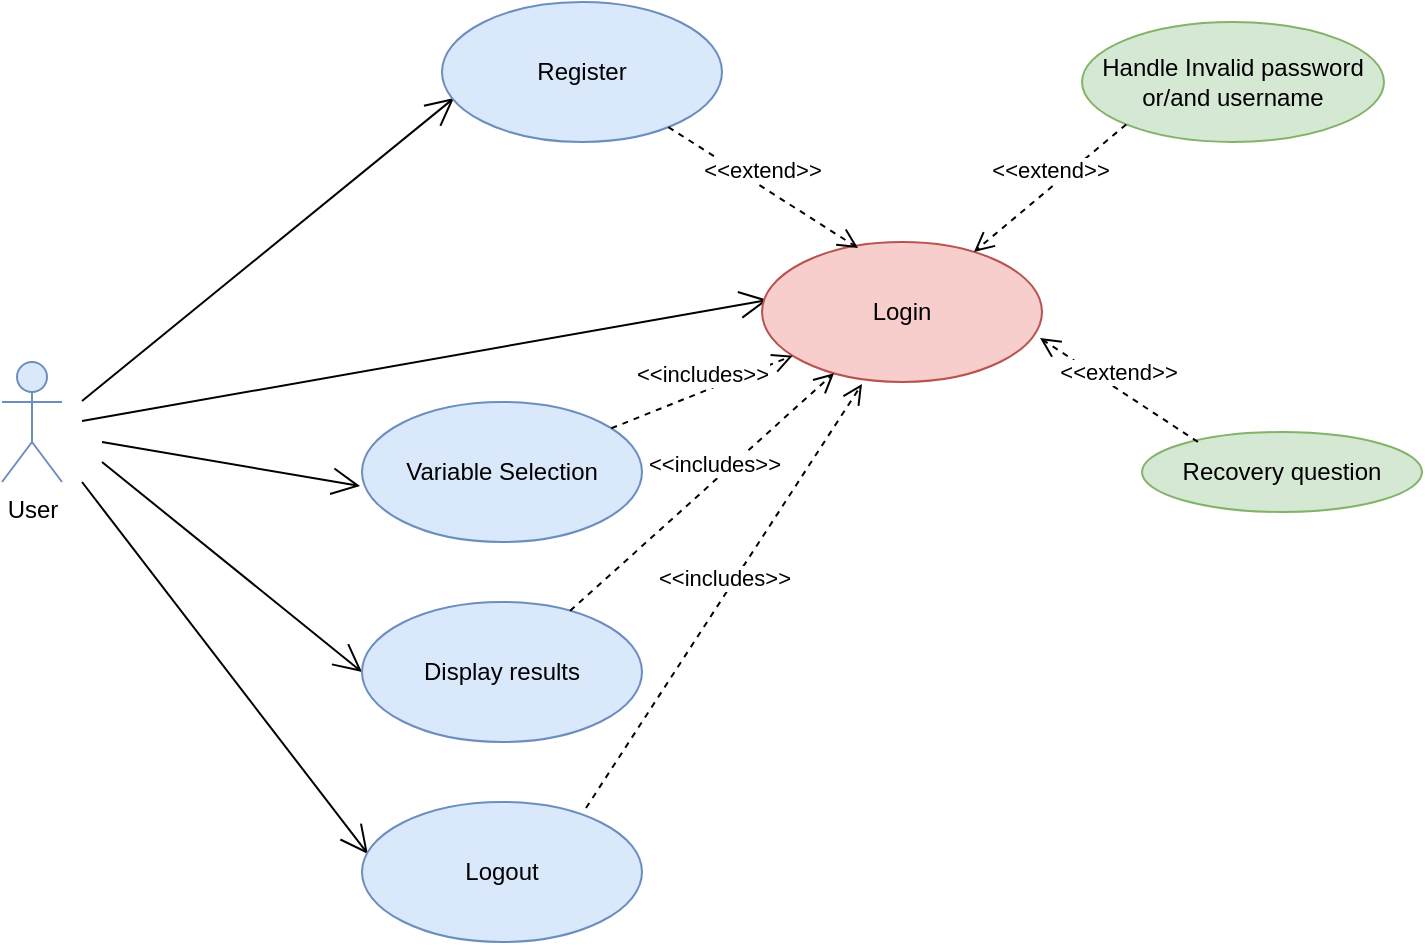 <mxfile version="12.8.4" type="github"><diagram id="8BR4YyqR2XKfRbl6BY6z" name="Page-1"><mxGraphModel dx="1035" dy="596" grid="1" gridSize="10" guides="1" tooltips="1" connect="1" arrows="1" fold="1" page="1" pageScale="1" pageWidth="850" pageHeight="1100" math="0" shadow="0"><root><mxCell id="0"/><mxCell id="1" parent="0"/><mxCell id="gU09-p-saOcFZ2r3t0F5-1" value="User" style="shape=umlActor;verticalLabelPosition=bottom;labelBackgroundColor=#ffffff;verticalAlign=top;html=1;fillColor=#dae8fc;strokeColor=#6c8ebf;" vertex="1" parent="1"><mxGeometry x="90" y="270" width="30" height="60" as="geometry"/></mxCell><mxCell id="gU09-p-saOcFZ2r3t0F5-2" value="" style="endArrow=open;endFill=1;endSize=12;html=1;entryX=0.043;entryY=0.686;entryDx=0;entryDy=0;entryPerimeter=0;" edge="1" parent="1" target="gU09-p-saOcFZ2r3t0F5-13"><mxGeometry width="160" relative="1" as="geometry"><mxPoint x="130" y="289.5" as="sourcePoint"/><mxPoint x="268" y="155" as="targetPoint"/></mxGeometry></mxCell><mxCell id="gU09-p-saOcFZ2r3t0F5-3" value="" style="endArrow=open;endFill=1;endSize=12;html=1;entryX=0.021;entryY=0.414;entryDx=0;entryDy=0;entryPerimeter=0;" edge="1" parent="1" target="gU09-p-saOcFZ2r3t0F5-15"><mxGeometry width="160" relative="1" as="geometry"><mxPoint x="130" y="299.5" as="sourcePoint"/><mxPoint x="470" y="240" as="targetPoint"/><Array as="points"/></mxGeometry></mxCell><mxCell id="gU09-p-saOcFZ2r3t0F5-4" value="" style="endArrow=open;endFill=1;endSize=12;html=1;entryX=0.021;entryY=0.371;entryDx=0;entryDy=0;entryPerimeter=0;" edge="1" parent="1" target="gU09-p-saOcFZ2r3t0F5-8"><mxGeometry width="160" relative="1" as="geometry"><mxPoint x="130" y="330" as="sourcePoint"/><mxPoint x="300" y="410" as="targetPoint"/></mxGeometry></mxCell><mxCell id="gU09-p-saOcFZ2r3t0F5-5" value="" style="endArrow=open;endFill=1;endSize=12;html=1;entryX=-0.007;entryY=0.6;entryDx=0;entryDy=0;entryPerimeter=0;" edge="1" parent="1" target="gU09-p-saOcFZ2r3t0F5-7"><mxGeometry width="160" relative="1" as="geometry"><mxPoint x="140" y="310" as="sourcePoint"/><mxPoint x="330" y="330" as="targetPoint"/></mxGeometry></mxCell><mxCell id="gU09-p-saOcFZ2r3t0F5-7" value="Variable Selection" style="ellipse;whiteSpace=wrap;html=1;fillColor=#dae8fc;strokeColor=#6c8ebf;" vertex="1" parent="1"><mxGeometry x="270" y="290" width="140" height="70" as="geometry"/></mxCell><mxCell id="gU09-p-saOcFZ2r3t0F5-8" value="Logout" style="ellipse;whiteSpace=wrap;html=1;fillColor=#dae8fc;strokeColor=#6c8ebf;" vertex="1" parent="1"><mxGeometry x="270" y="490" width="140" height="70" as="geometry"/></mxCell><mxCell id="gU09-p-saOcFZ2r3t0F5-13" value="Register" style="ellipse;whiteSpace=wrap;html=1;align=center;fillColor=#dae8fc;strokeColor=#6c8ebf;" vertex="1" parent="1"><mxGeometry x="310" y="90" width="140" height="70" as="geometry"/></mxCell><mxCell id="gU09-p-saOcFZ2r3t0F5-15" value="&lt;div align=&quot;center&quot;&gt;Login&lt;/div&gt;" style="ellipse;whiteSpace=wrap;html=1;align=center;fillColor=#f8cecc;strokeColor=#b85450;" vertex="1" parent="1"><mxGeometry x="470" y="210" width="140" height="70" as="geometry"/></mxCell><mxCell id="gU09-p-saOcFZ2r3t0F5-25" value="&amp;lt;&amp;lt;extend&amp;gt;&amp;gt;" style="html=1;verticalAlign=bottom;endArrow=open;dashed=1;endSize=8;entryX=0.343;entryY=0.043;entryDx=0;entryDy=0;entryPerimeter=0;" edge="1" parent="1" source="gU09-p-saOcFZ2r3t0F5-13" target="gU09-p-saOcFZ2r3t0F5-15"><mxGeometry relative="1" as="geometry"><mxPoint x="650" y="250" as="sourcePoint"/><mxPoint x="570" y="250" as="targetPoint"/></mxGeometry></mxCell><mxCell id="gU09-p-saOcFZ2r3t0F5-26" value="" style="endArrow=open;endFill=1;endSize=12;html=1;entryX=0;entryY=0.5;entryDx=0;entryDy=0;" edge="1" parent="1" target="gU09-p-saOcFZ2r3t0F5-27"><mxGeometry width="160" relative="1" as="geometry"><mxPoint x="140" y="320" as="sourcePoint"/><mxPoint x="310" y="380" as="targetPoint"/></mxGeometry></mxCell><mxCell id="gU09-p-saOcFZ2r3t0F5-27" value="Display results" style="ellipse;whiteSpace=wrap;html=1;fillColor=#dae8fc;strokeColor=#6c8ebf;" vertex="1" parent="1"><mxGeometry x="270" y="390" width="140" height="70" as="geometry"/></mxCell><mxCell id="gU09-p-saOcFZ2r3t0F5-28" value="&amp;lt;&amp;lt;includes&amp;gt;&amp;gt;" style="html=1;verticalAlign=bottom;endArrow=open;dashed=1;endSize=8;" edge="1" parent="1" source="gU09-p-saOcFZ2r3t0F5-7" target="gU09-p-saOcFZ2r3t0F5-15"><mxGeometry relative="1" as="geometry"><mxPoint x="480" y="320" as="sourcePoint"/><mxPoint x="310" y="495" as="targetPoint"/></mxGeometry></mxCell><mxCell id="gU09-p-saOcFZ2r3t0F5-31" value="&amp;lt;&amp;lt;includes&amp;gt;&amp;gt;" style="html=1;verticalAlign=bottom;endArrow=open;dashed=1;endSize=8;" edge="1" parent="1" source="gU09-p-saOcFZ2r3t0F5-27" target="gU09-p-saOcFZ2r3t0F5-15"><mxGeometry x="0.086" relative="1" as="geometry"><mxPoint x="470" y="380" as="sourcePoint"/><mxPoint x="490" y="300" as="targetPoint"/><Array as="points"/><mxPoint as="offset"/></mxGeometry></mxCell><mxCell id="gU09-p-saOcFZ2r3t0F5-32" value="&amp;lt;&amp;lt;includes&amp;gt;&amp;gt;" style="html=1;verticalAlign=bottom;endArrow=open;dashed=1;endSize=8;exitX=0.8;exitY=0.043;exitDx=0;exitDy=0;exitPerimeter=0;" edge="1" parent="1" source="gU09-p-saOcFZ2r3t0F5-8"><mxGeometry relative="1" as="geometry"><mxPoint x="460" y="430" as="sourcePoint"/><mxPoint x="520" y="281" as="targetPoint"/></mxGeometry></mxCell><mxCell id="gU09-p-saOcFZ2r3t0F5-36" value="Handle Invalid password or/and username" style="ellipse;whiteSpace=wrap;html=1;align=center;fillColor=#d5e8d4;strokeColor=#82b366;" vertex="1" parent="1"><mxGeometry x="630" y="100" width="151" height="60" as="geometry"/></mxCell><mxCell id="gU09-p-saOcFZ2r3t0F5-38" value="Recovery question" style="ellipse;whiteSpace=wrap;html=1;align=center;fillColor=#d5e8d4;strokeColor=#82b366;" vertex="1" parent="1"><mxGeometry x="660" y="305" width="140" height="40" as="geometry"/></mxCell><mxCell id="gU09-p-saOcFZ2r3t0F5-39" value="&amp;lt;&amp;lt;extend&amp;gt;&amp;gt;" style="html=1;verticalAlign=bottom;endArrow=open;dashed=1;endSize=8;exitX=0;exitY=1;exitDx=0;exitDy=0;" edge="1" parent="1" source="gU09-p-saOcFZ2r3t0F5-36" target="gU09-p-saOcFZ2r3t0F5-15"><mxGeometry relative="1" as="geometry"><mxPoint x="650" y="200" as="sourcePoint"/><mxPoint x="744.828" y="260.467" as="targetPoint"/></mxGeometry></mxCell><mxCell id="gU09-p-saOcFZ2r3t0F5-40" value="&amp;lt;&amp;lt;extend&amp;gt;&amp;gt;" style="html=1;verticalAlign=bottom;endArrow=open;dashed=1;endSize=8;entryX=0.993;entryY=0.686;entryDx=0;entryDy=0;entryPerimeter=0;exitX=0.2;exitY=0.125;exitDx=0;exitDy=0;exitPerimeter=0;" edge="1" parent="1" source="gU09-p-saOcFZ2r3t0F5-38" target="gU09-p-saOcFZ2r3t0F5-15"><mxGeometry relative="1" as="geometry"><mxPoint x="690" y="300" as="sourcePoint"/><mxPoint x="784.828" y="360.467" as="targetPoint"/></mxGeometry></mxCell></root></mxGraphModel></diagram></mxfile>